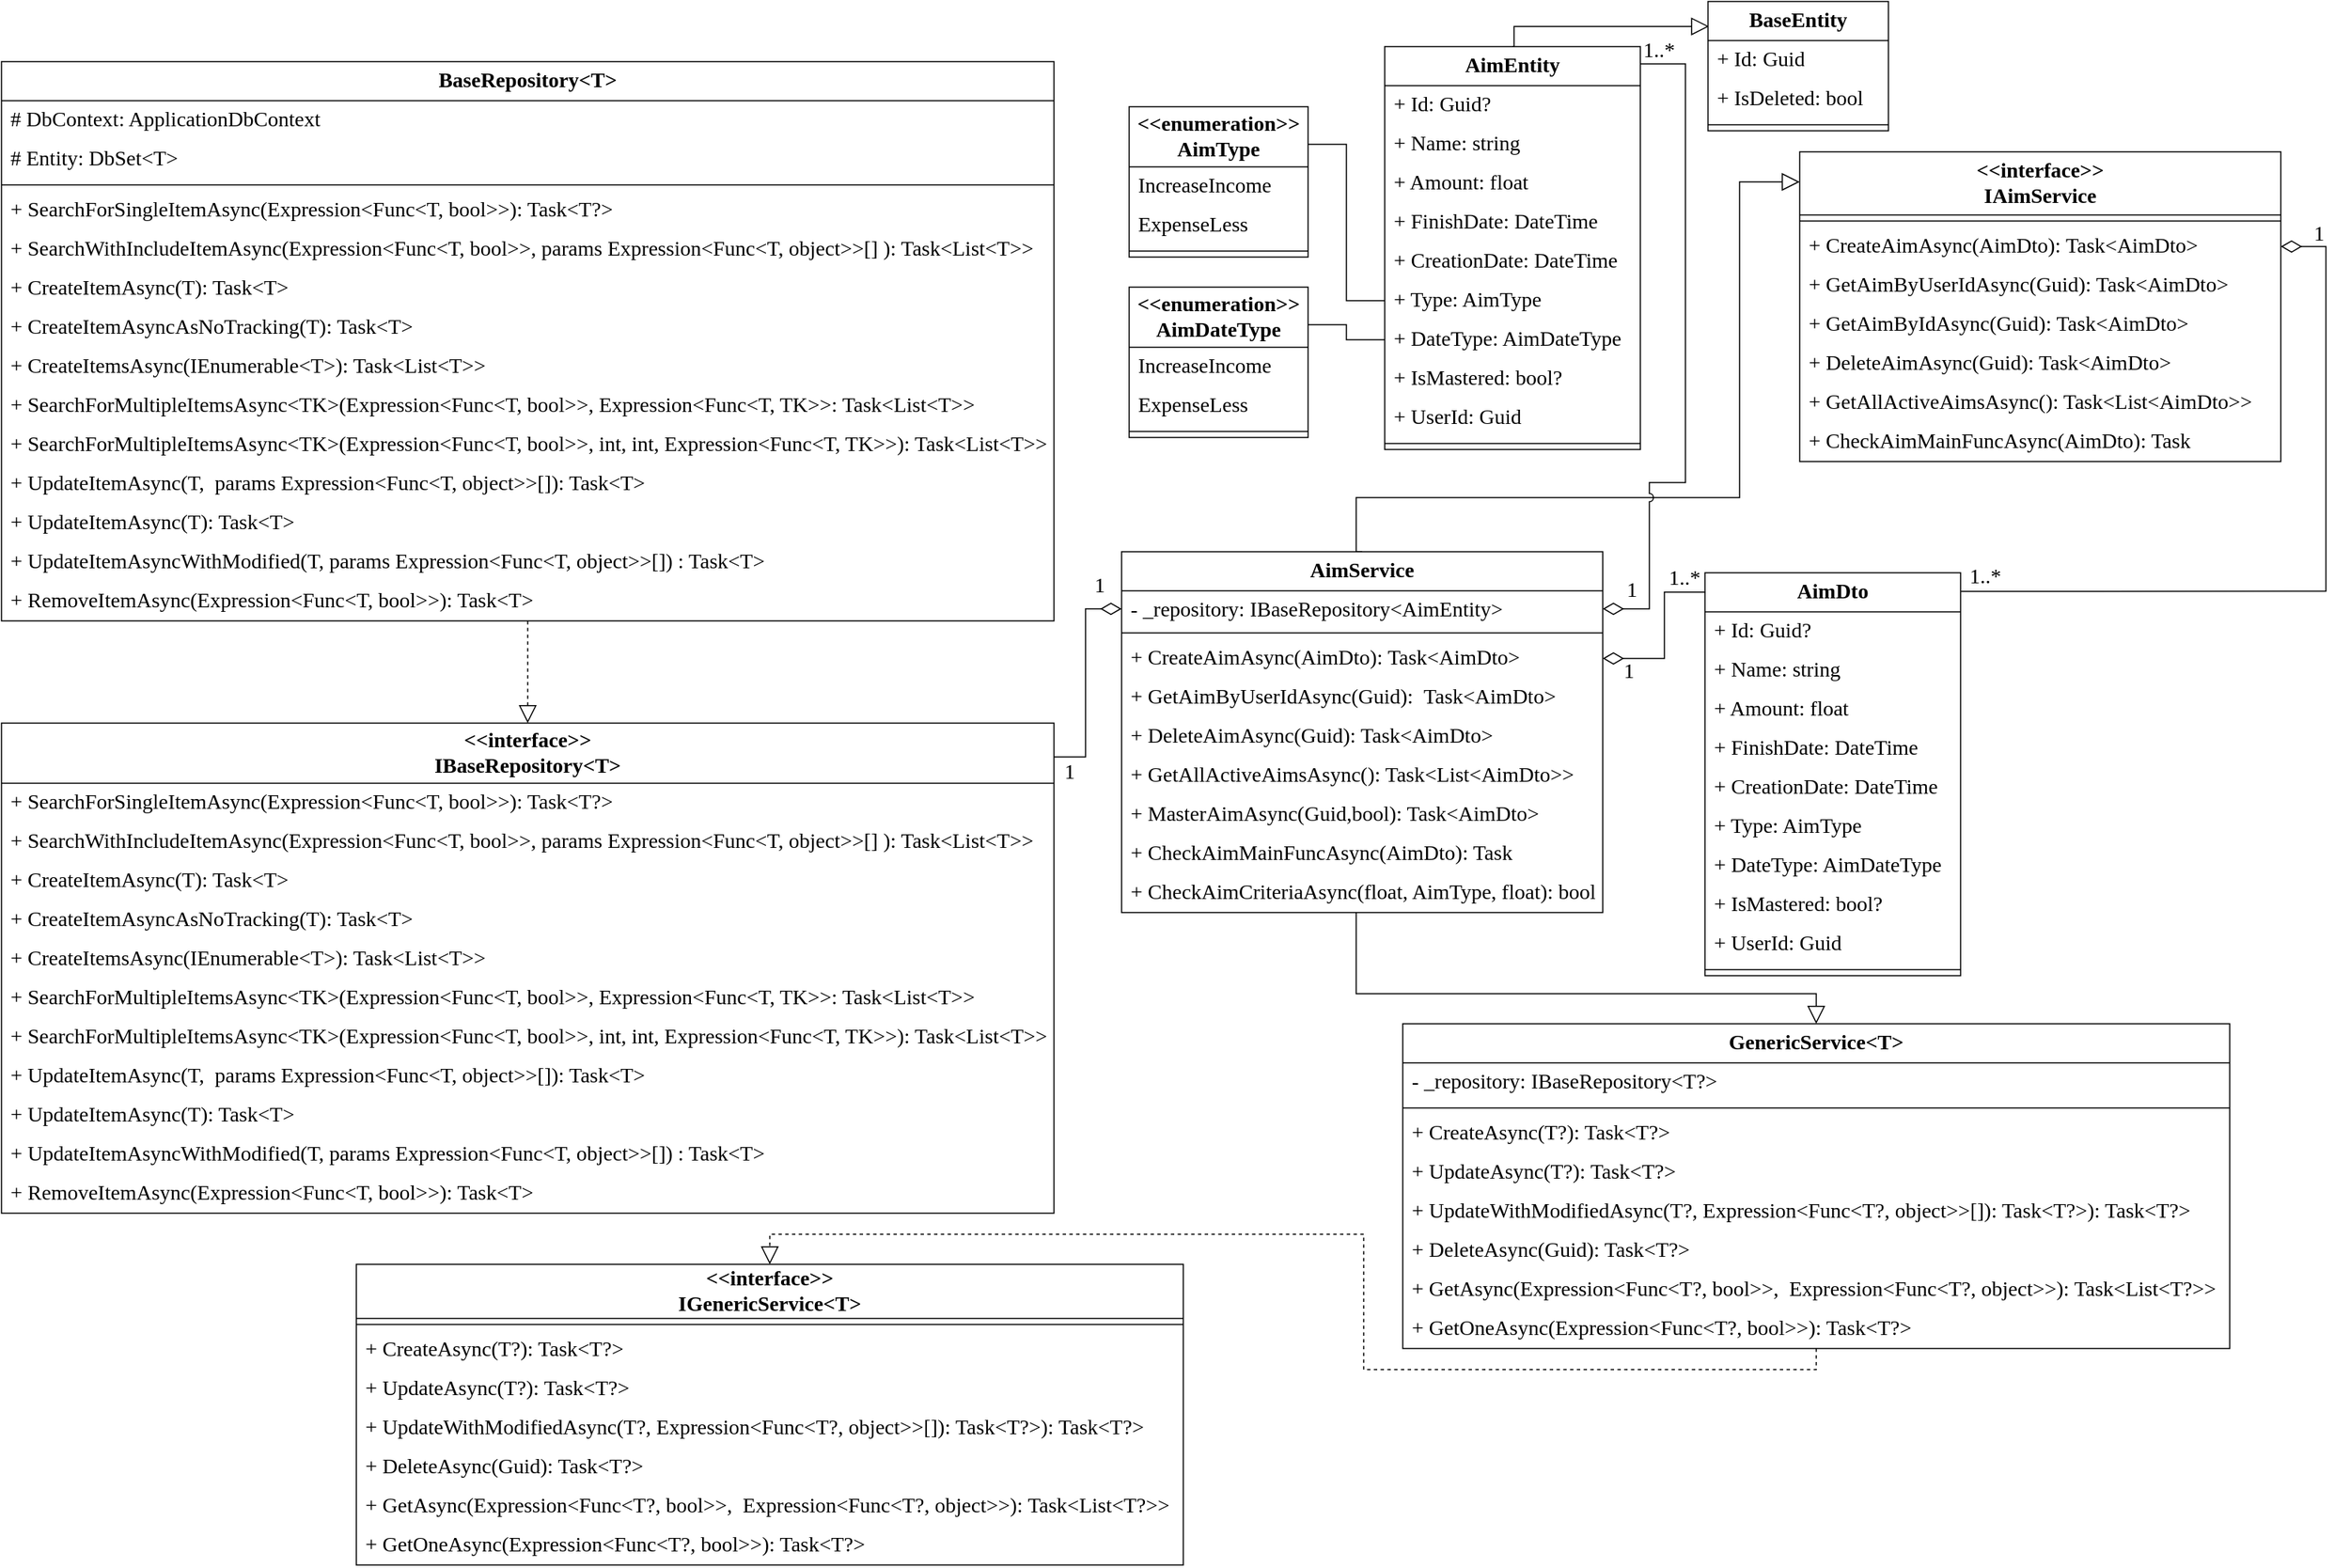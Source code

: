<mxfile version="21.3.2" type="device">
  <diagram id="C5RBs43oDa-KdzZeNtuy" name="Page-1">
    <mxGraphModel dx="736" dy="1165" grid="1" gridSize="10" guides="1" tooltips="1" connect="1" arrows="1" fold="1" page="1" pageScale="1" pageWidth="1654" pageHeight="1169" math="0" shadow="0">
      <root>
        <mxCell id="WIyWlLk6GJQsqaUBKTNV-0" />
        <mxCell id="WIyWlLk6GJQsqaUBKTNV-1" parent="WIyWlLk6GJQsqaUBKTNV-0" />
        <mxCell id="JBt7IMZOXp2KwXMMIeAa-319" style="edgeStyle=orthogonalEdgeStyle;rounded=0;orthogonalLoop=1;jettySize=auto;html=1;entryX=0.5;entryY=0;entryDx=0;entryDy=0;endArrow=block;endFill=0;fontFamily=Times New Roman;fontSize=14;verticalAlign=middle;strokeWidth=0.75;endSize=10;" edge="1" parent="WIyWlLk6GJQsqaUBKTNV-1" source="JBt7IMZOXp2KwXMMIeAa-24" target="JBt7IMZOXp2KwXMMIeAa-262">
          <mxGeometry relative="1" as="geometry">
            <Array as="points">
              <mxPoint x="2575" y="690" />
              <mxPoint x="2881" y="690" />
            </Array>
          </mxGeometry>
        </mxCell>
        <mxCell id="JBt7IMZOXp2KwXMMIeAa-379" style="edgeStyle=orthogonalEdgeStyle;shape=connector;rounded=0;orthogonalLoop=1;jettySize=auto;html=1;entryX=0;entryY=0.097;entryDx=0;entryDy=0;entryPerimeter=0;labelBackgroundColor=default;strokeColor=default;fontFamily=Times New Roman;fontSize=14;fontColor=default;endArrow=block;endFill=0;exitX=0.5;exitY=0;exitDx=0;exitDy=0;jumpStyle=arc;startSize=10;endSize=10;strokeWidth=0.75;" edge="1" parent="WIyWlLk6GJQsqaUBKTNV-1" source="JBt7IMZOXp2KwXMMIeAa-24" target="JBt7IMZOXp2KwXMMIeAa-28">
          <mxGeometry relative="1" as="geometry">
            <Array as="points">
              <mxPoint x="2575" y="360" />
              <mxPoint x="2830" y="360" />
              <mxPoint x="2830" y="150" />
            </Array>
          </mxGeometry>
        </mxCell>
        <mxCell id="JBt7IMZOXp2KwXMMIeAa-24" value="AimService" style="swimlane;fontStyle=1;align=center;verticalAlign=middle;childLayout=stackLayout;horizontal=1;startSize=26;horizontalStack=0;resizeParent=1;resizeParentMax=0;resizeLast=0;collapsible=1;marginBottom=0;whiteSpace=wrap;html=1;fontFamily=Times New Roman;fontSize=14;strokeWidth=0.75;" vertex="1" parent="WIyWlLk6GJQsqaUBKTNV-1">
          <mxGeometry x="2419" y="396" width="320" height="240" as="geometry" />
        </mxCell>
        <mxCell id="JBt7IMZOXp2KwXMMIeAa-25" value="- _repository: IBaseRepository&amp;lt;AimEntity&amp;gt;" style="text;strokeColor=none;fillColor=none;align=left;verticalAlign=bottom;spacingLeft=4;spacingRight=4;overflow=hidden;rotatable=0;points=[[0,0.5],[1,0.5]];portConstraint=eastwest;whiteSpace=wrap;html=1;fontFamily=Times New Roman;fontSize=14;strokeWidth=0.75;" vertex="1" parent="JBt7IMZOXp2KwXMMIeAa-24">
          <mxGeometry y="26" width="320" height="24" as="geometry" />
        </mxCell>
        <mxCell id="JBt7IMZOXp2KwXMMIeAa-26" value="" style="line;strokeWidth=0.75;fillColor=none;align=left;verticalAlign=middle;spacingTop=-1;spacingLeft=3;spacingRight=3;rotatable=0;labelPosition=right;points=[];portConstraint=eastwest;strokeColor=inherit;fontFamily=Times New Roman;fontSize=14;" vertex="1" parent="JBt7IMZOXp2KwXMMIeAa-24">
          <mxGeometry y="50" width="320" height="8" as="geometry" />
        </mxCell>
        <mxCell id="JBt7IMZOXp2KwXMMIeAa-84" value="+ CreateAimAsync(AimDto): Task&amp;lt;AimDto&amp;gt;" style="text;strokeColor=none;fillColor=none;align=left;verticalAlign=middle;spacingLeft=4;spacingRight=4;overflow=hidden;rotatable=0;points=[[0,0.5],[1,0.5]];portConstraint=eastwest;whiteSpace=wrap;html=1;fontFamily=Times New Roman;fontSize=14;strokeWidth=0.75;" vertex="1" parent="JBt7IMZOXp2KwXMMIeAa-24">
          <mxGeometry y="58" width="320" height="26" as="geometry" />
        </mxCell>
        <mxCell id="JBt7IMZOXp2KwXMMIeAa-85" value="+ GetAimByUserIdAsync(Guid): &amp;nbsp;Task&amp;lt;AimDto&amp;gt;" style="text;strokeColor=none;fillColor=none;align=left;verticalAlign=middle;spacingLeft=4;spacingRight=4;overflow=hidden;rotatable=0;points=[[0,0.5],[1,0.5]];portConstraint=eastwest;whiteSpace=wrap;html=1;fontFamily=Times New Roman;fontSize=14;strokeWidth=0.75;" vertex="1" parent="JBt7IMZOXp2KwXMMIeAa-24">
          <mxGeometry y="84" width="320" height="26" as="geometry" />
        </mxCell>
        <mxCell id="JBt7IMZOXp2KwXMMIeAa-86" value="+ DeleteAimAsync(Guid): Task&amp;lt;AimDto&amp;gt;" style="text;strokeColor=none;fillColor=none;align=left;verticalAlign=middle;spacingLeft=4;spacingRight=4;overflow=hidden;rotatable=0;points=[[0,0.5],[1,0.5]];portConstraint=eastwest;whiteSpace=wrap;html=1;fontFamily=Times New Roman;fontSize=14;strokeWidth=0.75;" vertex="1" parent="JBt7IMZOXp2KwXMMIeAa-24">
          <mxGeometry y="110" width="320" height="26" as="geometry" />
        </mxCell>
        <mxCell id="JBt7IMZOXp2KwXMMIeAa-88" value="+ GetAllActiveAimsAsync(): Task&amp;lt;List&amp;lt;AimDto&amp;gt;&amp;gt;" style="text;strokeColor=none;fillColor=none;align=left;verticalAlign=middle;spacingLeft=4;spacingRight=4;overflow=hidden;rotatable=0;points=[[0,0.5],[1,0.5]];portConstraint=eastwest;whiteSpace=wrap;html=1;fontFamily=Times New Roman;fontSize=14;strokeWidth=0.75;" vertex="1" parent="JBt7IMZOXp2KwXMMIeAa-24">
          <mxGeometry y="136" width="320" height="26" as="geometry" />
        </mxCell>
        <mxCell id="JBt7IMZOXp2KwXMMIeAa-89" value="+ MasterAimAsync(Guid,bool): Task&amp;lt;AimDto&amp;gt;" style="text;strokeColor=none;fillColor=none;align=left;verticalAlign=middle;spacingLeft=4;spacingRight=4;overflow=hidden;rotatable=0;points=[[0,0.5],[1,0.5]];portConstraint=eastwest;whiteSpace=wrap;html=1;fontFamily=Times New Roman;fontSize=14;strokeWidth=0.75;" vertex="1" parent="JBt7IMZOXp2KwXMMIeAa-24">
          <mxGeometry y="162" width="320" height="26" as="geometry" />
        </mxCell>
        <mxCell id="JBt7IMZOXp2KwXMMIeAa-90" value="+ CheckAimMainFuncAsync(AimDto): Task" style="text;strokeColor=none;fillColor=none;align=left;verticalAlign=middle;spacingLeft=4;spacingRight=4;overflow=hidden;rotatable=0;points=[[0,0.5],[1,0.5]];portConstraint=eastwest;whiteSpace=wrap;html=1;fontFamily=Times New Roman;fontSize=14;strokeWidth=0.75;" vertex="1" parent="JBt7IMZOXp2KwXMMIeAa-24">
          <mxGeometry y="188" width="320" height="26" as="geometry" />
        </mxCell>
        <mxCell id="JBt7IMZOXp2KwXMMIeAa-92" value="+ CheckAimCriteriaAsync(float, AimType, float): bool" style="text;strokeColor=none;fillColor=none;align=left;verticalAlign=middle;spacingLeft=4;spacingRight=4;overflow=hidden;rotatable=0;points=[[0,0.5],[1,0.5]];portConstraint=eastwest;whiteSpace=wrap;html=1;fontFamily=Times New Roman;fontSize=14;strokeWidth=0.75;" vertex="1" parent="JBt7IMZOXp2KwXMMIeAa-24">
          <mxGeometry y="214" width="320" height="26" as="geometry" />
        </mxCell>
        <mxCell id="JBt7IMZOXp2KwXMMIeAa-28" value="&amp;lt;&amp;lt;interface&amp;gt;&amp;gt;&lt;br style=&quot;font-size: 14px;&quot;&gt;IAimService" style="swimlane;fontStyle=1;align=center;verticalAlign=middle;childLayout=stackLayout;horizontal=1;startSize=42;horizontalStack=0;resizeParent=1;resizeParentMax=0;resizeLast=0;collapsible=1;marginBottom=0;whiteSpace=wrap;html=1;fontFamily=Times New Roman;fontSize=14;strokeWidth=0.75;" vertex="1" parent="WIyWlLk6GJQsqaUBKTNV-1">
          <mxGeometry x="2870" y="130" width="320" height="206" as="geometry" />
        </mxCell>
        <mxCell id="JBt7IMZOXp2KwXMMIeAa-30" value="" style="line;strokeWidth=0.75;fillColor=none;align=left;verticalAlign=middle;spacingTop=-1;spacingLeft=3;spacingRight=3;rotatable=0;labelPosition=right;points=[];portConstraint=eastwest;strokeColor=inherit;fontFamily=Times New Roman;fontSize=14;" vertex="1" parent="JBt7IMZOXp2KwXMMIeAa-28">
          <mxGeometry y="42" width="320" height="8" as="geometry" />
        </mxCell>
        <mxCell id="JBt7IMZOXp2KwXMMIeAa-152" value="+ CreateAimAsync(AimDto): Task&amp;lt;AimDto&amp;gt;" style="text;strokeColor=none;fillColor=none;align=left;verticalAlign=middle;spacingLeft=4;spacingRight=4;overflow=hidden;rotatable=0;points=[[0,0.5],[1,0.5]];portConstraint=eastwest;whiteSpace=wrap;html=1;fontFamily=Times New Roman;fontSize=14;strokeWidth=0.75;" vertex="1" parent="JBt7IMZOXp2KwXMMIeAa-28">
          <mxGeometry y="50" width="320" height="26" as="geometry" />
        </mxCell>
        <mxCell id="JBt7IMZOXp2KwXMMIeAa-153" value="+ GetAimByUserIdAsync(Guid): Task&amp;lt;AimDto&amp;gt;" style="text;strokeColor=none;fillColor=none;align=left;verticalAlign=middle;spacingLeft=4;spacingRight=4;overflow=hidden;rotatable=0;points=[[0,0.5],[1,0.5]];portConstraint=eastwest;whiteSpace=wrap;html=1;fontFamily=Times New Roman;fontSize=14;strokeWidth=0.75;" vertex="1" parent="JBt7IMZOXp2KwXMMIeAa-28">
          <mxGeometry y="76" width="320" height="26" as="geometry" />
        </mxCell>
        <mxCell id="JBt7IMZOXp2KwXMMIeAa-154" value="+ GetAimByIdAsync(Guid): Task&amp;lt;AimDto&amp;gt;" style="text;strokeColor=none;fillColor=none;align=left;verticalAlign=middle;spacingLeft=4;spacingRight=4;overflow=hidden;rotatable=0;points=[[0,0.5],[1,0.5]];portConstraint=eastwest;whiteSpace=wrap;html=1;fontFamily=Times New Roman;fontSize=14;strokeWidth=0.75;" vertex="1" parent="JBt7IMZOXp2KwXMMIeAa-28">
          <mxGeometry y="102" width="320" height="26" as="geometry" />
        </mxCell>
        <mxCell id="JBt7IMZOXp2KwXMMIeAa-155" value="+ DeleteAimAsync(Guid): Task&amp;lt;AimDto&amp;gt;" style="text;strokeColor=none;fillColor=none;align=left;verticalAlign=middle;spacingLeft=4;spacingRight=4;overflow=hidden;rotatable=0;points=[[0,0.5],[1,0.5]];portConstraint=eastwest;whiteSpace=wrap;html=1;fontFamily=Times New Roman;fontSize=14;strokeWidth=0.75;" vertex="1" parent="JBt7IMZOXp2KwXMMIeAa-28">
          <mxGeometry y="128" width="320" height="26" as="geometry" />
        </mxCell>
        <mxCell id="JBt7IMZOXp2KwXMMIeAa-157" value="+ GetAllActiveAimsAsync(): Task&amp;lt;List&amp;lt;AimDto&amp;gt;&amp;gt;" style="text;strokeColor=none;fillColor=none;align=left;verticalAlign=middle;spacingLeft=4;spacingRight=4;overflow=hidden;rotatable=0;points=[[0,0.5],[1,0.5]];portConstraint=eastwest;whiteSpace=wrap;html=1;fontFamily=Times New Roman;fontSize=14;strokeWidth=0.75;" vertex="1" parent="JBt7IMZOXp2KwXMMIeAa-28">
          <mxGeometry y="154" width="320" height="26" as="geometry" />
        </mxCell>
        <mxCell id="JBt7IMZOXp2KwXMMIeAa-158" value="+ CheckAimMainFuncAsync(AimDto): Task" style="text;strokeColor=none;fillColor=none;align=left;verticalAlign=middle;spacingLeft=4;spacingRight=4;overflow=hidden;rotatable=0;points=[[0,0.5],[1,0.5]];portConstraint=eastwest;whiteSpace=wrap;html=1;fontFamily=Times New Roman;fontSize=14;strokeWidth=0.75;" vertex="1" parent="JBt7IMZOXp2KwXMMIeAa-28">
          <mxGeometry y="180" width="320" height="26" as="geometry" />
        </mxCell>
        <mxCell id="JBt7IMZOXp2KwXMMIeAa-109" value="&amp;lt;&amp;lt;interface&amp;gt;&amp;gt;&lt;br style=&quot;font-size: 14px;&quot;&gt;IGenericService&amp;lt;T&amp;gt;" style="swimlane;fontStyle=1;align=center;verticalAlign=middle;childLayout=stackLayout;horizontal=1;startSize=36;horizontalStack=0;resizeParent=1;resizeParentMax=0;resizeLast=0;collapsible=1;marginBottom=0;whiteSpace=wrap;html=1;fontFamily=Times New Roman;fontSize=14;strokeWidth=0.75;" vertex="1" parent="WIyWlLk6GJQsqaUBKTNV-1">
          <mxGeometry x="1910" y="870" width="550" height="200" as="geometry" />
        </mxCell>
        <mxCell id="JBt7IMZOXp2KwXMMIeAa-111" value="" style="line;strokeWidth=0.75;fillColor=none;align=left;verticalAlign=middle;spacingTop=-1;spacingLeft=3;spacingRight=3;rotatable=0;labelPosition=right;points=[];portConstraint=eastwest;strokeColor=inherit;fontFamily=Times New Roman;fontSize=14;" vertex="1" parent="JBt7IMZOXp2KwXMMIeAa-109">
          <mxGeometry y="36" width="550" height="8" as="geometry" />
        </mxCell>
        <mxCell id="JBt7IMZOXp2KwXMMIeAa-112" value="+ CreateAsync(T?): Task&amp;lt;T?&amp;gt;" style="text;strokeColor=none;fillColor=none;align=left;verticalAlign=middle;spacingLeft=4;spacingRight=4;overflow=hidden;rotatable=0;points=[[0,0.5],[1,0.5]];portConstraint=eastwest;whiteSpace=wrap;html=1;fontFamily=Times New Roman;fontSize=14;strokeWidth=0.75;" vertex="1" parent="JBt7IMZOXp2KwXMMIeAa-109">
          <mxGeometry y="44" width="550" height="26" as="geometry" />
        </mxCell>
        <mxCell id="JBt7IMZOXp2KwXMMIeAa-113" value="+ UpdateAsync(T?): Task&amp;lt;T?&amp;gt;" style="text;strokeColor=none;fillColor=none;align=left;verticalAlign=middle;spacingLeft=4;spacingRight=4;overflow=hidden;rotatable=0;points=[[0,0.5],[1,0.5]];portConstraint=eastwest;whiteSpace=wrap;html=1;fontFamily=Times New Roman;fontSize=14;strokeWidth=0.75;" vertex="1" parent="JBt7IMZOXp2KwXMMIeAa-109">
          <mxGeometry y="70" width="550" height="26" as="geometry" />
        </mxCell>
        <mxCell id="JBt7IMZOXp2KwXMMIeAa-114" value="+ UpdateWithModifiedAsync(T?, Expression&amp;lt;Func&amp;lt;T?, object&amp;gt;&amp;gt;[]): Task&amp;lt;T?&amp;gt;): Task&amp;lt;T?&amp;gt;" style="text;strokeColor=none;fillColor=none;align=left;verticalAlign=middle;spacingLeft=4;spacingRight=4;overflow=hidden;rotatable=0;points=[[0,0.5],[1,0.5]];portConstraint=eastwest;whiteSpace=wrap;html=1;fontFamily=Times New Roman;fontSize=14;strokeWidth=0.75;" vertex="1" parent="JBt7IMZOXp2KwXMMIeAa-109">
          <mxGeometry y="96" width="550" height="26" as="geometry" />
        </mxCell>
        <mxCell id="JBt7IMZOXp2KwXMMIeAa-115" value="+ DeleteAsync(Guid): Task&amp;lt;T?&amp;gt;" style="text;strokeColor=none;fillColor=none;align=left;verticalAlign=middle;spacingLeft=4;spacingRight=4;overflow=hidden;rotatable=0;points=[[0,0.5],[1,0.5]];portConstraint=eastwest;whiteSpace=wrap;html=1;fontFamily=Times New Roman;fontSize=14;strokeWidth=0.75;" vertex="1" parent="JBt7IMZOXp2KwXMMIeAa-109">
          <mxGeometry y="122" width="550" height="26" as="geometry" />
        </mxCell>
        <mxCell id="JBt7IMZOXp2KwXMMIeAa-116" value="+ GetAsync(Expression&amp;lt;Func&amp;lt;T?, bool&amp;gt;&amp;gt;, &amp;nbsp;Expression&amp;lt;Func&amp;lt;T?, object&amp;gt;&amp;gt;): Task&amp;lt;List&amp;lt;T?&amp;gt;&amp;gt;" style="text;strokeColor=none;fillColor=none;align=left;verticalAlign=middle;spacingLeft=4;spacingRight=4;overflow=hidden;rotatable=0;points=[[0,0.5],[1,0.5]];portConstraint=eastwest;whiteSpace=wrap;html=1;fontFamily=Times New Roman;fontSize=14;strokeWidth=0.75;" vertex="1" parent="JBt7IMZOXp2KwXMMIeAa-109">
          <mxGeometry y="148" width="550" height="26" as="geometry" />
        </mxCell>
        <mxCell id="JBt7IMZOXp2KwXMMIeAa-117" value="+ GetOneAsync(Expression&amp;lt;Func&amp;lt;T?, bool&amp;gt;&amp;gt;): Task&amp;lt;T?&amp;gt;" style="text;strokeColor=none;fillColor=none;align=left;verticalAlign=middle;spacingLeft=4;spacingRight=4;overflow=hidden;rotatable=0;points=[[0,0.5],[1,0.5]];portConstraint=eastwest;whiteSpace=wrap;html=1;fontFamily=Times New Roman;fontSize=14;strokeWidth=0.75;" vertex="1" parent="JBt7IMZOXp2KwXMMIeAa-109">
          <mxGeometry y="174" width="550" height="26" as="geometry" />
        </mxCell>
        <mxCell id="JBt7IMZOXp2KwXMMIeAa-348" style="edgeStyle=orthogonalEdgeStyle;shape=connector;rounded=0;orthogonalLoop=1;jettySize=auto;html=1;entryX=0.006;entryY=0.193;entryDx=0;entryDy=0;entryPerimeter=0;labelBackgroundColor=default;strokeColor=default;fontFamily=Times New Roman;fontSize=14;fontColor=default;endArrow=block;endFill=0;exitX=0.5;exitY=0;exitDx=0;exitDy=0;strokeWidth=0.75;startSize=10;endSize=10;" edge="1" parent="WIyWlLk6GJQsqaUBKTNV-1" source="JBt7IMZOXp2KwXMMIeAa-130" target="JBt7IMZOXp2KwXMMIeAa-216">
          <mxGeometry relative="1" as="geometry">
            <Array as="points">
              <mxPoint x="2680" y="60" />
              <mxPoint x="2680" y="47" />
            </Array>
          </mxGeometry>
        </mxCell>
        <mxCell id="JBt7IMZOXp2KwXMMIeAa-130" value="AimEntity" style="swimlane;fontStyle=1;align=center;verticalAlign=middle;childLayout=stackLayout;horizontal=1;startSize=26;horizontalStack=0;resizeParent=1;resizeParentMax=0;resizeLast=0;collapsible=1;marginBottom=0;whiteSpace=wrap;html=1;fontFamily=Times New Roman;fontSize=14;strokeWidth=0.75;" vertex="1" parent="WIyWlLk6GJQsqaUBKTNV-1">
          <mxGeometry x="2594" y="60" width="170" height="268" as="geometry" />
        </mxCell>
        <mxCell id="JBt7IMZOXp2KwXMMIeAa-131" value="+ Id: Guid?" style="text;strokeColor=none;fillColor=none;align=left;verticalAlign=middle;spacingLeft=4;spacingRight=4;overflow=hidden;rotatable=0;points=[[0,0.5],[1,0.5]];portConstraint=eastwest;whiteSpace=wrap;html=1;fontFamily=Times New Roman;fontSize=14;strokeWidth=0.75;" vertex="1" parent="JBt7IMZOXp2KwXMMIeAa-130">
          <mxGeometry y="26" width="170" height="26" as="geometry" />
        </mxCell>
        <mxCell id="JBt7IMZOXp2KwXMMIeAa-138" value="+ Name: string" style="text;strokeColor=none;fillColor=none;align=left;verticalAlign=middle;spacingLeft=4;spacingRight=4;overflow=hidden;rotatable=0;points=[[0,0.5],[1,0.5]];portConstraint=eastwest;whiteSpace=wrap;html=1;fontFamily=Times New Roman;fontSize=14;strokeWidth=0.75;" vertex="1" parent="JBt7IMZOXp2KwXMMIeAa-130">
          <mxGeometry y="52" width="170" height="26" as="geometry" />
        </mxCell>
        <mxCell id="JBt7IMZOXp2KwXMMIeAa-139" value="+ Amount: float" style="text;strokeColor=none;fillColor=none;align=left;verticalAlign=middle;spacingLeft=4;spacingRight=4;overflow=hidden;rotatable=0;points=[[0,0.5],[1,0.5]];portConstraint=eastwest;whiteSpace=wrap;html=1;fontFamily=Times New Roman;fontSize=14;strokeWidth=0.75;" vertex="1" parent="JBt7IMZOXp2KwXMMIeAa-130">
          <mxGeometry y="78" width="170" height="26" as="geometry" />
        </mxCell>
        <mxCell id="JBt7IMZOXp2KwXMMIeAa-140" value="+ FinishDate: DateTime" style="text;strokeColor=none;fillColor=none;align=left;verticalAlign=middle;spacingLeft=4;spacingRight=4;overflow=hidden;rotatable=0;points=[[0,0.5],[1,0.5]];portConstraint=eastwest;whiteSpace=wrap;html=1;fontFamily=Times New Roman;fontSize=14;strokeWidth=0.75;" vertex="1" parent="JBt7IMZOXp2KwXMMIeAa-130">
          <mxGeometry y="104" width="170" height="26" as="geometry" />
        </mxCell>
        <mxCell id="JBt7IMZOXp2KwXMMIeAa-141" value="+ CreationDate: DateTime" style="text;strokeColor=none;fillColor=none;align=left;verticalAlign=middle;spacingLeft=4;spacingRight=4;overflow=hidden;rotatable=0;points=[[0,0.5],[1,0.5]];portConstraint=eastwest;whiteSpace=wrap;html=1;fontFamily=Times New Roman;fontSize=14;strokeWidth=0.75;" vertex="1" parent="JBt7IMZOXp2KwXMMIeAa-130">
          <mxGeometry y="130" width="170" height="26" as="geometry" />
        </mxCell>
        <mxCell id="JBt7IMZOXp2KwXMMIeAa-142" value="+ Type: AimType" style="text;strokeColor=none;fillColor=none;align=left;verticalAlign=middle;spacingLeft=4;spacingRight=4;overflow=hidden;rotatable=0;points=[[0,0.5],[1,0.5]];portConstraint=eastwest;whiteSpace=wrap;html=1;fontFamily=Times New Roman;fontSize=14;strokeWidth=0.75;" vertex="1" parent="JBt7IMZOXp2KwXMMIeAa-130">
          <mxGeometry y="156" width="170" height="26" as="geometry" />
        </mxCell>
        <mxCell id="JBt7IMZOXp2KwXMMIeAa-143" value="+ DateType: AimDateType" style="text;strokeColor=none;fillColor=none;align=left;verticalAlign=middle;spacingLeft=4;spacingRight=4;overflow=hidden;rotatable=0;points=[[0,0.5],[1,0.5]];portConstraint=eastwest;whiteSpace=wrap;html=1;fontFamily=Times New Roman;fontSize=14;strokeWidth=0.75;" vertex="1" parent="JBt7IMZOXp2KwXMMIeAa-130">
          <mxGeometry y="182" width="170" height="26" as="geometry" />
        </mxCell>
        <mxCell id="JBt7IMZOXp2KwXMMIeAa-144" value="+ IsMastered: bool?" style="text;strokeColor=none;fillColor=none;align=left;verticalAlign=middle;spacingLeft=4;spacingRight=4;overflow=hidden;rotatable=0;points=[[0,0.5],[1,0.5]];portConstraint=eastwest;whiteSpace=wrap;html=1;fontFamily=Times New Roman;fontSize=14;strokeWidth=0.75;" vertex="1" parent="JBt7IMZOXp2KwXMMIeAa-130">
          <mxGeometry y="208" width="170" height="26" as="geometry" />
        </mxCell>
        <mxCell id="JBt7IMZOXp2KwXMMIeAa-145" value="+ UserId: Guid" style="text;strokeColor=none;fillColor=none;align=left;verticalAlign=middle;spacingLeft=4;spacingRight=4;overflow=hidden;rotatable=0;points=[[0,0.5],[1,0.5]];portConstraint=eastwest;whiteSpace=wrap;html=1;fontFamily=Times New Roman;fontSize=14;strokeWidth=0.75;" vertex="1" parent="JBt7IMZOXp2KwXMMIeAa-130">
          <mxGeometry y="234" width="170" height="26" as="geometry" />
        </mxCell>
        <mxCell id="JBt7IMZOXp2KwXMMIeAa-132" value="" style="line;strokeWidth=0.75;fillColor=none;align=left;verticalAlign=middle;spacingTop=-1;spacingLeft=3;spacingRight=3;rotatable=0;labelPosition=right;points=[];portConstraint=eastwest;strokeColor=inherit;fontFamily=Times New Roman;fontSize=14;" vertex="1" parent="JBt7IMZOXp2KwXMMIeAa-130">
          <mxGeometry y="260" width="170" height="8" as="geometry" />
        </mxCell>
        <mxCell id="JBt7IMZOXp2KwXMMIeAa-321" style="edgeStyle=orthogonalEdgeStyle;rounded=0;orthogonalLoop=1;jettySize=auto;html=1;entryX=0.5;entryY=1.001;entryDx=0;entryDy=0;entryPerimeter=0;endArrow=none;endFill=0;startArrow=block;startFill=0;dashed=1;fontFamily=Times New Roman;fontSize=14;verticalAlign=middle;strokeWidth=0.75;startSize=10;" edge="1" parent="WIyWlLk6GJQsqaUBKTNV-1" source="JBt7IMZOXp2KwXMMIeAa-171" target="JBt7IMZOXp2KwXMMIeAa-261">
          <mxGeometry relative="1" as="geometry" />
        </mxCell>
        <mxCell id="JBt7IMZOXp2KwXMMIeAa-171" value="&lt;b style=&quot;font-size: 14px;&quot;&gt;&lt;span style=&quot;font-size: 14px;&quot;&gt;&amp;lt;&amp;lt;&lt;/span&gt;interface&lt;/b&gt;&lt;b style=&quot;font-size: 14px;&quot;&gt;&amp;gt;&amp;gt;&lt;br style=&quot;font-size: 14px;&quot;&gt;&lt;/b&gt;&lt;b style=&quot;border-color: var(--border-color); font-size: 14px;&quot;&gt;IBaseRepository&amp;lt;T&amp;gt;&lt;/b&gt;&lt;b style=&quot;font-size: 14px;&quot;&gt;&lt;br style=&quot;font-size: 14px;&quot;&gt;&lt;/b&gt;" style="swimlane;fontStyle=0;childLayout=stackLayout;horizontal=1;startSize=40;fillColor=none;horizontalStack=0;resizeParent=1;resizeParentMax=0;resizeLast=0;collapsible=1;marginBottom=0;whiteSpace=wrap;html=1;fontFamily=Times New Roman;fontSize=14;strokeWidth=0.75;verticalAlign=middle;" vertex="1" parent="WIyWlLk6GJQsqaUBKTNV-1">
          <mxGeometry x="1674" y="510" width="700" height="326" as="geometry" />
        </mxCell>
        <mxCell id="JBt7IMZOXp2KwXMMIeAa-172" value="+ SearchForSingleItemAsync(Expression&amp;lt;Func&amp;lt;T, bool&amp;gt;&amp;gt;): Task&amp;lt;T?&amp;gt;" style="text;strokeColor=none;fillColor=none;align=left;verticalAlign=middle;spacingLeft=4;spacingRight=4;overflow=hidden;rotatable=0;points=[[0,0.5],[1,0.5]];portConstraint=eastwest;whiteSpace=wrap;html=1;fontFamily=Times New Roman;fontSize=14;strokeWidth=0.75;" vertex="1" parent="JBt7IMZOXp2KwXMMIeAa-171">
          <mxGeometry y="40" width="700" height="26" as="geometry" />
        </mxCell>
        <mxCell id="JBt7IMZOXp2KwXMMIeAa-173" value="+ SearchWithIncludeItemAsync(Expression&amp;lt;Func&amp;lt;T, bool&amp;gt;&amp;gt;, params Expression&amp;lt;Func&amp;lt;T, object&amp;gt;&amp;gt;[] ): Task&amp;lt;List&amp;lt;T&amp;gt;&amp;gt;" style="text;strokeColor=none;fillColor=none;align=left;verticalAlign=middle;spacingLeft=4;spacingRight=4;overflow=hidden;rotatable=0;points=[[0,0.5],[1,0.5]];portConstraint=eastwest;whiteSpace=wrap;html=1;fontFamily=Times New Roman;fontSize=14;strokeWidth=0.75;" vertex="1" parent="JBt7IMZOXp2KwXMMIeAa-171">
          <mxGeometry y="66" width="700" height="26" as="geometry" />
        </mxCell>
        <mxCell id="JBt7IMZOXp2KwXMMIeAa-174" value="+ CreateItemAsync(T): Task&amp;lt;T&amp;gt;" style="text;strokeColor=none;fillColor=none;align=left;verticalAlign=middle;spacingLeft=4;spacingRight=4;overflow=hidden;rotatable=0;points=[[0,0.5],[1,0.5]];portConstraint=eastwest;whiteSpace=wrap;html=1;fontFamily=Times New Roman;fontSize=14;strokeWidth=0.75;" vertex="1" parent="JBt7IMZOXp2KwXMMIeAa-171">
          <mxGeometry y="92" width="700" height="26" as="geometry" />
        </mxCell>
        <mxCell id="JBt7IMZOXp2KwXMMIeAa-175" value="+ CreateItemAsyncAsNoTracking(T): Task&amp;lt;T&amp;gt;" style="text;strokeColor=none;fillColor=none;align=left;verticalAlign=middle;spacingLeft=4;spacingRight=4;overflow=hidden;rotatable=0;points=[[0,0.5],[1,0.5]];portConstraint=eastwest;whiteSpace=wrap;html=1;fontFamily=Times New Roman;fontSize=14;strokeWidth=0.75;" vertex="1" parent="JBt7IMZOXp2KwXMMIeAa-171">
          <mxGeometry y="118" width="700" height="26" as="geometry" />
        </mxCell>
        <mxCell id="JBt7IMZOXp2KwXMMIeAa-176" value="+ CreateItemsAsync(IEnumerable&amp;lt;T&amp;gt;): Task&amp;lt;List&amp;lt;T&amp;gt;&amp;gt;" style="text;strokeColor=none;fillColor=none;align=left;verticalAlign=middle;spacingLeft=4;spacingRight=4;overflow=hidden;rotatable=0;points=[[0,0.5],[1,0.5]];portConstraint=eastwest;whiteSpace=wrap;html=1;fontFamily=Times New Roman;fontSize=14;strokeWidth=0.75;" vertex="1" parent="JBt7IMZOXp2KwXMMIeAa-171">
          <mxGeometry y="144" width="700" height="26" as="geometry" />
        </mxCell>
        <mxCell id="JBt7IMZOXp2KwXMMIeAa-177" value="+ SearchForMultipleItemsAsync&amp;lt;TK&amp;gt;(Expression&amp;lt;Func&amp;lt;T, bool&amp;gt;&amp;gt;, Expression&amp;lt;Func&amp;lt;T, TK&amp;gt;&amp;gt;: Task&amp;lt;List&amp;lt;T&amp;gt;&amp;gt;" style="text;strokeColor=none;fillColor=none;align=left;verticalAlign=middle;spacingLeft=4;spacingRight=4;overflow=hidden;rotatable=0;points=[[0,0.5],[1,0.5]];portConstraint=eastwest;whiteSpace=wrap;html=1;fontFamily=Times New Roman;fontSize=14;strokeWidth=0.75;" vertex="1" parent="JBt7IMZOXp2KwXMMIeAa-171">
          <mxGeometry y="170" width="700" height="26" as="geometry" />
        </mxCell>
        <mxCell id="JBt7IMZOXp2KwXMMIeAa-178" value="+ SearchForMultipleItemsAsync&amp;lt;TK&amp;gt;(Expression&amp;lt;Func&amp;lt;T, bool&amp;gt;&amp;gt;, int, int, Expression&amp;lt;Func&amp;lt;T, TK&amp;gt;&amp;gt;): Task&amp;lt;List&amp;lt;T&amp;gt;&amp;gt;" style="text;strokeColor=none;fillColor=none;align=left;verticalAlign=middle;spacingLeft=4;spacingRight=4;overflow=hidden;rotatable=0;points=[[0,0.5],[1,0.5]];portConstraint=eastwest;whiteSpace=wrap;html=1;fontFamily=Times New Roman;fontSize=14;strokeWidth=0.75;" vertex="1" parent="JBt7IMZOXp2KwXMMIeAa-171">
          <mxGeometry y="196" width="700" height="26" as="geometry" />
        </mxCell>
        <mxCell id="JBt7IMZOXp2KwXMMIeAa-179" value="+ UpdateItemAsync(T, &amp;nbsp;params Expression&amp;lt;Func&amp;lt;T, object&amp;gt;&amp;gt;[]): Task&amp;lt;T&amp;gt;" style="text;strokeColor=none;fillColor=none;align=left;verticalAlign=middle;spacingLeft=4;spacingRight=4;overflow=hidden;rotatable=0;points=[[0,0.5],[1,0.5]];portConstraint=eastwest;whiteSpace=wrap;html=1;fontFamily=Times New Roman;fontSize=14;strokeWidth=0.75;" vertex="1" parent="JBt7IMZOXp2KwXMMIeAa-171">
          <mxGeometry y="222" width="700" height="26" as="geometry" />
        </mxCell>
        <mxCell id="JBt7IMZOXp2KwXMMIeAa-180" value="+ UpdateItemAsync(T): Task&amp;lt;T&amp;gt;" style="text;strokeColor=none;fillColor=none;align=left;verticalAlign=middle;spacingLeft=4;spacingRight=4;overflow=hidden;rotatable=0;points=[[0,0.5],[1,0.5]];portConstraint=eastwest;whiteSpace=wrap;html=1;fontFamily=Times New Roman;fontSize=14;strokeWidth=0.75;" vertex="1" parent="JBt7IMZOXp2KwXMMIeAa-171">
          <mxGeometry y="248" width="700" height="26" as="geometry" />
        </mxCell>
        <mxCell id="JBt7IMZOXp2KwXMMIeAa-181" value="+ UpdateItemAsyncWithModified(T,&amp;nbsp;params Expression&amp;lt;Func&amp;lt;T, object&amp;gt;&amp;gt;[]) : Task&amp;lt;T&amp;gt;" style="text;strokeColor=none;fillColor=none;align=left;verticalAlign=middle;spacingLeft=4;spacingRight=4;overflow=hidden;rotatable=0;points=[[0,0.5],[1,0.5]];portConstraint=eastwest;whiteSpace=wrap;html=1;fontFamily=Times New Roman;fontSize=14;strokeWidth=0.75;" vertex="1" parent="JBt7IMZOXp2KwXMMIeAa-171">
          <mxGeometry y="274" width="700" height="26" as="geometry" />
        </mxCell>
        <mxCell id="JBt7IMZOXp2KwXMMIeAa-182" value="+ RemoveItemAsync(Expression&amp;lt;Func&amp;lt;T, bool&amp;gt;&amp;gt;): Task&amp;lt;T&amp;gt;" style="text;strokeColor=none;fillColor=none;align=left;verticalAlign=middle;spacingLeft=4;spacingRight=4;overflow=hidden;rotatable=0;points=[[0,0.5],[1,0.5]];portConstraint=eastwest;whiteSpace=wrap;html=1;fontFamily=Times New Roman;fontSize=14;strokeWidth=0.75;" vertex="1" parent="JBt7IMZOXp2KwXMMIeAa-171">
          <mxGeometry y="300" width="700" height="26" as="geometry" />
        </mxCell>
        <mxCell id="JBt7IMZOXp2KwXMMIeAa-205" value="AimDto" style="swimlane;fontStyle=1;align=center;verticalAlign=middle;childLayout=stackLayout;horizontal=1;startSize=26;horizontalStack=0;resizeParent=1;resizeParentMax=0;resizeLast=0;collapsible=1;marginBottom=0;whiteSpace=wrap;html=1;fontFamily=Times New Roman;fontSize=14;strokeWidth=0.75;" vertex="1" parent="WIyWlLk6GJQsqaUBKTNV-1">
          <mxGeometry x="2807" y="410" width="170" height="268" as="geometry" />
        </mxCell>
        <mxCell id="JBt7IMZOXp2KwXMMIeAa-206" value="+ Id: Guid?" style="text;strokeColor=none;fillColor=none;align=left;verticalAlign=middle;spacingLeft=4;spacingRight=4;overflow=hidden;rotatable=0;points=[[0,0.5],[1,0.5]];portConstraint=eastwest;whiteSpace=wrap;html=1;fontFamily=Times New Roman;fontSize=14;strokeWidth=0.75;" vertex="1" parent="JBt7IMZOXp2KwXMMIeAa-205">
          <mxGeometry y="26" width="170" height="26" as="geometry" />
        </mxCell>
        <mxCell id="JBt7IMZOXp2KwXMMIeAa-207" value="+ Name: string" style="text;strokeColor=none;fillColor=none;align=left;verticalAlign=middle;spacingLeft=4;spacingRight=4;overflow=hidden;rotatable=0;points=[[0,0.5],[1,0.5]];portConstraint=eastwest;whiteSpace=wrap;html=1;fontFamily=Times New Roman;fontSize=14;strokeWidth=0.75;" vertex="1" parent="JBt7IMZOXp2KwXMMIeAa-205">
          <mxGeometry y="52" width="170" height="26" as="geometry" />
        </mxCell>
        <mxCell id="JBt7IMZOXp2KwXMMIeAa-208" value="+ Amount: float" style="text;strokeColor=none;fillColor=none;align=left;verticalAlign=middle;spacingLeft=4;spacingRight=4;overflow=hidden;rotatable=0;points=[[0,0.5],[1,0.5]];portConstraint=eastwest;whiteSpace=wrap;html=1;fontFamily=Times New Roman;fontSize=14;strokeWidth=0.75;" vertex="1" parent="JBt7IMZOXp2KwXMMIeAa-205">
          <mxGeometry y="78" width="170" height="26" as="geometry" />
        </mxCell>
        <mxCell id="JBt7IMZOXp2KwXMMIeAa-209" value="+ FinishDate: DateTime" style="text;strokeColor=none;fillColor=none;align=left;verticalAlign=middle;spacingLeft=4;spacingRight=4;overflow=hidden;rotatable=0;points=[[0,0.5],[1,0.5]];portConstraint=eastwest;whiteSpace=wrap;html=1;fontFamily=Times New Roman;fontSize=14;strokeWidth=0.75;" vertex="1" parent="JBt7IMZOXp2KwXMMIeAa-205">
          <mxGeometry y="104" width="170" height="26" as="geometry" />
        </mxCell>
        <mxCell id="JBt7IMZOXp2KwXMMIeAa-210" value="+ CreationDate: DateTime" style="text;strokeColor=none;fillColor=none;align=left;verticalAlign=middle;spacingLeft=4;spacingRight=4;overflow=hidden;rotatable=0;points=[[0,0.5],[1,0.5]];portConstraint=eastwest;whiteSpace=wrap;html=1;fontFamily=Times New Roman;fontSize=14;strokeWidth=0.75;" vertex="1" parent="JBt7IMZOXp2KwXMMIeAa-205">
          <mxGeometry y="130" width="170" height="26" as="geometry" />
        </mxCell>
        <mxCell id="JBt7IMZOXp2KwXMMIeAa-211" value="+ Type: AimType" style="text;strokeColor=none;fillColor=none;align=left;verticalAlign=middle;spacingLeft=4;spacingRight=4;overflow=hidden;rotatable=0;points=[[0,0.5],[1,0.5]];portConstraint=eastwest;whiteSpace=wrap;html=1;fontFamily=Times New Roman;fontSize=14;strokeWidth=0.75;" vertex="1" parent="JBt7IMZOXp2KwXMMIeAa-205">
          <mxGeometry y="156" width="170" height="26" as="geometry" />
        </mxCell>
        <mxCell id="JBt7IMZOXp2KwXMMIeAa-212" value="+ DateType: AimDateType" style="text;strokeColor=none;fillColor=none;align=left;verticalAlign=middle;spacingLeft=4;spacingRight=4;overflow=hidden;rotatable=0;points=[[0,0.5],[1,0.5]];portConstraint=eastwest;whiteSpace=wrap;html=1;fontFamily=Times New Roman;fontSize=14;strokeWidth=0.75;" vertex="1" parent="JBt7IMZOXp2KwXMMIeAa-205">
          <mxGeometry y="182" width="170" height="26" as="geometry" />
        </mxCell>
        <mxCell id="JBt7IMZOXp2KwXMMIeAa-213" value="+ IsMastered: bool?" style="text;strokeColor=none;fillColor=none;align=left;verticalAlign=middle;spacingLeft=4;spacingRight=4;overflow=hidden;rotatable=0;points=[[0,0.5],[1,0.5]];portConstraint=eastwest;whiteSpace=wrap;html=1;fontFamily=Times New Roman;fontSize=14;strokeWidth=0.75;" vertex="1" parent="JBt7IMZOXp2KwXMMIeAa-205">
          <mxGeometry y="208" width="170" height="26" as="geometry" />
        </mxCell>
        <mxCell id="JBt7IMZOXp2KwXMMIeAa-214" value="+ UserId: Guid" style="text;strokeColor=none;fillColor=none;align=left;verticalAlign=middle;spacingLeft=4;spacingRight=4;overflow=hidden;rotatable=0;points=[[0,0.5],[1,0.5]];portConstraint=eastwest;whiteSpace=wrap;html=1;fontFamily=Times New Roman;fontSize=14;strokeWidth=0.75;" vertex="1" parent="JBt7IMZOXp2KwXMMIeAa-205">
          <mxGeometry y="234" width="170" height="26" as="geometry" />
        </mxCell>
        <mxCell id="JBt7IMZOXp2KwXMMIeAa-215" value="" style="line;strokeWidth=0.75;fillColor=none;align=left;verticalAlign=middle;spacingTop=-1;spacingLeft=3;spacingRight=3;rotatable=0;labelPosition=right;points=[];portConstraint=eastwest;strokeColor=inherit;fontFamily=Times New Roman;fontSize=14;" vertex="1" parent="JBt7IMZOXp2KwXMMIeAa-205">
          <mxGeometry y="260" width="170" height="8" as="geometry" />
        </mxCell>
        <mxCell id="JBt7IMZOXp2KwXMMIeAa-216" value="BaseEntity" style="swimlane;fontStyle=1;align=center;verticalAlign=middle;childLayout=stackLayout;horizontal=1;startSize=26;horizontalStack=0;resizeParent=1;resizeParentMax=0;resizeLast=0;collapsible=1;marginBottom=0;whiteSpace=wrap;html=1;fontFamily=Times New Roman;fontSize=14;strokeWidth=0.75;" vertex="1" parent="WIyWlLk6GJQsqaUBKTNV-1">
          <mxGeometry x="2809" y="30" width="120" height="86" as="geometry" />
        </mxCell>
        <mxCell id="JBt7IMZOXp2KwXMMIeAa-217" value="+ Id: Guid" style="text;strokeColor=none;fillColor=none;align=left;verticalAlign=middle;spacingLeft=4;spacingRight=4;overflow=hidden;rotatable=0;points=[[0,0.5],[1,0.5]];portConstraint=eastwest;whiteSpace=wrap;html=1;fontFamily=Times New Roman;fontSize=14;strokeWidth=0.75;" vertex="1" parent="JBt7IMZOXp2KwXMMIeAa-216">
          <mxGeometry y="26" width="120" height="26" as="geometry" />
        </mxCell>
        <mxCell id="JBt7IMZOXp2KwXMMIeAa-218" value="+ IsDeleted: bool" style="text;strokeColor=none;fillColor=none;align=left;verticalAlign=middle;spacingLeft=4;spacingRight=4;overflow=hidden;rotatable=0;points=[[0,0.5],[1,0.5]];portConstraint=eastwest;whiteSpace=wrap;html=1;fontFamily=Times New Roman;fontSize=14;strokeWidth=0.75;" vertex="1" parent="JBt7IMZOXp2KwXMMIeAa-216">
          <mxGeometry y="52" width="120" height="26" as="geometry" />
        </mxCell>
        <mxCell id="JBt7IMZOXp2KwXMMIeAa-226" value="" style="line;strokeWidth=0.75;fillColor=none;align=left;verticalAlign=middle;spacingTop=-1;spacingLeft=3;spacingRight=3;rotatable=0;labelPosition=right;points=[];portConstraint=eastwest;strokeColor=inherit;fontFamily=Times New Roman;fontSize=14;" vertex="1" parent="JBt7IMZOXp2KwXMMIeAa-216">
          <mxGeometry y="78" width="120" height="8" as="geometry" />
        </mxCell>
        <mxCell id="JBt7IMZOXp2KwXMMIeAa-247" value="&lt;b style=&quot;font-size: 14px;&quot;&gt;BaseRepository&amp;lt;T&amp;gt;&lt;/b&gt;" style="swimlane;fontStyle=0;childLayout=stackLayout;horizontal=1;startSize=26;fillColor=none;horizontalStack=0;resizeParent=1;resizeParentMax=0;resizeLast=0;collapsible=1;marginBottom=0;whiteSpace=wrap;html=1;fontFamily=Times New Roman;fontSize=14;strokeWidth=0.75;verticalAlign=middle;" vertex="1" parent="WIyWlLk6GJQsqaUBKTNV-1">
          <mxGeometry x="1674" y="70" width="700" height="372" as="geometry" />
        </mxCell>
        <mxCell id="JBt7IMZOXp2KwXMMIeAa-248" value="# DbContext: ApplicationDbContext" style="text;strokeColor=none;fillColor=none;align=left;verticalAlign=middle;spacingLeft=4;spacingRight=4;overflow=hidden;rotatable=0;points=[[0,0.5],[1,0.5]];portConstraint=eastwest;whiteSpace=wrap;html=1;fontFamily=Times New Roman;fontSize=14;strokeWidth=0.75;" vertex="1" parent="JBt7IMZOXp2KwXMMIeAa-247">
          <mxGeometry y="26" width="700" height="26" as="geometry" />
        </mxCell>
        <mxCell id="JBt7IMZOXp2KwXMMIeAa-249" value="# Entity: DbSet&amp;lt;T&amp;gt;" style="text;strokeColor=none;fillColor=none;align=left;verticalAlign=middle;spacingLeft=4;spacingRight=4;overflow=hidden;rotatable=0;points=[[0,0.5],[1,0.5]];portConstraint=eastwest;whiteSpace=wrap;html=1;fontFamily=Times New Roman;fontSize=14;strokeWidth=0.75;" vertex="1" parent="JBt7IMZOXp2KwXMMIeAa-247">
          <mxGeometry y="52" width="700" height="26" as="geometry" />
        </mxCell>
        <mxCell id="JBt7IMZOXp2KwXMMIeAa-250" value="" style="line;strokeWidth=0.75;fillColor=none;align=left;verticalAlign=middle;spacingTop=-1;spacingLeft=3;spacingRight=3;rotatable=0;labelPosition=right;points=[];portConstraint=eastwest;strokeColor=inherit;fontFamily=Times New Roman;fontSize=14;" vertex="1" parent="JBt7IMZOXp2KwXMMIeAa-247">
          <mxGeometry y="78" width="700" height="8" as="geometry" />
        </mxCell>
        <mxCell id="JBt7IMZOXp2KwXMMIeAa-251" value="+ SearchForSingleItemAsync(Expression&amp;lt;Func&amp;lt;T, bool&amp;gt;&amp;gt;): Task&amp;lt;T?&amp;gt;" style="text;strokeColor=none;fillColor=none;align=left;verticalAlign=middle;spacingLeft=4;spacingRight=4;overflow=hidden;rotatable=0;points=[[0,0.5],[1,0.5]];portConstraint=eastwest;whiteSpace=wrap;html=1;fontFamily=Times New Roman;fontSize=14;strokeWidth=0.75;" vertex="1" parent="JBt7IMZOXp2KwXMMIeAa-247">
          <mxGeometry y="86" width="700" height="26" as="geometry" />
        </mxCell>
        <mxCell id="JBt7IMZOXp2KwXMMIeAa-252" value="+ SearchWithIncludeItemAsync(Expression&amp;lt;Func&amp;lt;T, bool&amp;gt;&amp;gt;, params Expression&amp;lt;Func&amp;lt;T, object&amp;gt;&amp;gt;[] ): Task&amp;lt;List&amp;lt;T&amp;gt;&amp;gt;" style="text;strokeColor=none;fillColor=none;align=left;verticalAlign=middle;spacingLeft=4;spacingRight=4;overflow=hidden;rotatable=0;points=[[0,0.5],[1,0.5]];portConstraint=eastwest;whiteSpace=wrap;html=1;fontFamily=Times New Roman;fontSize=14;strokeWidth=0.75;" vertex="1" parent="JBt7IMZOXp2KwXMMIeAa-247">
          <mxGeometry y="112" width="700" height="26" as="geometry" />
        </mxCell>
        <mxCell id="JBt7IMZOXp2KwXMMIeAa-253" value="+ CreateItemAsync(T): Task&amp;lt;T&amp;gt;" style="text;strokeColor=none;fillColor=none;align=left;verticalAlign=middle;spacingLeft=4;spacingRight=4;overflow=hidden;rotatable=0;points=[[0,0.5],[1,0.5]];portConstraint=eastwest;whiteSpace=wrap;html=1;fontFamily=Times New Roman;fontSize=14;strokeWidth=0.75;" vertex="1" parent="JBt7IMZOXp2KwXMMIeAa-247">
          <mxGeometry y="138" width="700" height="26" as="geometry" />
        </mxCell>
        <mxCell id="JBt7IMZOXp2KwXMMIeAa-254" value="+ CreateItemAsyncAsNoTracking(T): Task&amp;lt;T&amp;gt;" style="text;strokeColor=none;fillColor=none;align=left;verticalAlign=middle;spacingLeft=4;spacingRight=4;overflow=hidden;rotatable=0;points=[[0,0.5],[1,0.5]];portConstraint=eastwest;whiteSpace=wrap;html=1;fontFamily=Times New Roman;fontSize=14;strokeWidth=0.75;" vertex="1" parent="JBt7IMZOXp2KwXMMIeAa-247">
          <mxGeometry y="164" width="700" height="26" as="geometry" />
        </mxCell>
        <mxCell id="JBt7IMZOXp2KwXMMIeAa-255" value="+ CreateItemsAsync(IEnumerable&amp;lt;T&amp;gt;): Task&amp;lt;List&amp;lt;T&amp;gt;&amp;gt;" style="text;strokeColor=none;fillColor=none;align=left;verticalAlign=middle;spacingLeft=4;spacingRight=4;overflow=hidden;rotatable=0;points=[[0,0.5],[1,0.5]];portConstraint=eastwest;whiteSpace=wrap;html=1;fontFamily=Times New Roman;fontSize=14;strokeWidth=0.75;" vertex="1" parent="JBt7IMZOXp2KwXMMIeAa-247">
          <mxGeometry y="190" width="700" height="26" as="geometry" />
        </mxCell>
        <mxCell id="JBt7IMZOXp2KwXMMIeAa-256" value="+ SearchForMultipleItemsAsync&amp;lt;TK&amp;gt;(Expression&amp;lt;Func&amp;lt;T, bool&amp;gt;&amp;gt;, Expression&amp;lt;Func&amp;lt;T, TK&amp;gt;&amp;gt;: Task&amp;lt;List&amp;lt;T&amp;gt;&amp;gt;" style="text;strokeColor=none;fillColor=none;align=left;verticalAlign=middle;spacingLeft=4;spacingRight=4;overflow=hidden;rotatable=0;points=[[0,0.5],[1,0.5]];portConstraint=eastwest;whiteSpace=wrap;html=1;fontFamily=Times New Roman;fontSize=14;strokeWidth=0.75;" vertex="1" parent="JBt7IMZOXp2KwXMMIeAa-247">
          <mxGeometry y="216" width="700" height="26" as="geometry" />
        </mxCell>
        <mxCell id="JBt7IMZOXp2KwXMMIeAa-257" value="+ SearchForMultipleItemsAsync&amp;lt;TK&amp;gt;(Expression&amp;lt;Func&amp;lt;T, bool&amp;gt;&amp;gt;, int, int, Expression&amp;lt;Func&amp;lt;T, TK&amp;gt;&amp;gt;): Task&amp;lt;List&amp;lt;T&amp;gt;&amp;gt;" style="text;strokeColor=none;fillColor=none;align=left;verticalAlign=middle;spacingLeft=4;spacingRight=4;overflow=hidden;rotatable=0;points=[[0,0.5],[1,0.5]];portConstraint=eastwest;whiteSpace=wrap;html=1;fontFamily=Times New Roman;fontSize=14;strokeWidth=0.75;" vertex="1" parent="JBt7IMZOXp2KwXMMIeAa-247">
          <mxGeometry y="242" width="700" height="26" as="geometry" />
        </mxCell>
        <mxCell id="JBt7IMZOXp2KwXMMIeAa-258" value="+ UpdateItemAsync(T, &amp;nbsp;params Expression&amp;lt;Func&amp;lt;T, object&amp;gt;&amp;gt;[]): Task&amp;lt;T&amp;gt;" style="text;strokeColor=none;fillColor=none;align=left;verticalAlign=middle;spacingLeft=4;spacingRight=4;overflow=hidden;rotatable=0;points=[[0,0.5],[1,0.5]];portConstraint=eastwest;whiteSpace=wrap;html=1;fontFamily=Times New Roman;fontSize=14;strokeWidth=0.75;" vertex="1" parent="JBt7IMZOXp2KwXMMIeAa-247">
          <mxGeometry y="268" width="700" height="26" as="geometry" />
        </mxCell>
        <mxCell id="JBt7IMZOXp2KwXMMIeAa-259" value="+ UpdateItemAsync(T): Task&amp;lt;T&amp;gt;" style="text;strokeColor=none;fillColor=none;align=left;verticalAlign=middle;spacingLeft=4;spacingRight=4;overflow=hidden;rotatable=0;points=[[0,0.5],[1,0.5]];portConstraint=eastwest;whiteSpace=wrap;html=1;fontFamily=Times New Roman;fontSize=14;strokeWidth=0.75;" vertex="1" parent="JBt7IMZOXp2KwXMMIeAa-247">
          <mxGeometry y="294" width="700" height="26" as="geometry" />
        </mxCell>
        <mxCell id="JBt7IMZOXp2KwXMMIeAa-260" value="+ UpdateItemAsyncWithModified(T,&amp;nbsp;params Expression&amp;lt;Func&amp;lt;T, object&amp;gt;&amp;gt;[]) : Task&amp;lt;T&amp;gt;" style="text;strokeColor=none;fillColor=none;align=left;verticalAlign=middle;spacingLeft=4;spacingRight=4;overflow=hidden;rotatable=0;points=[[0,0.5],[1,0.5]];portConstraint=eastwest;whiteSpace=wrap;html=1;fontFamily=Times New Roman;fontSize=14;strokeWidth=0.75;" vertex="1" parent="JBt7IMZOXp2KwXMMIeAa-247">
          <mxGeometry y="320" width="700" height="26" as="geometry" />
        </mxCell>
        <mxCell id="JBt7IMZOXp2KwXMMIeAa-261" value="+ RemoveItemAsync(Expression&amp;lt;Func&amp;lt;T, bool&amp;gt;&amp;gt;): Task&amp;lt;T&amp;gt;" style="text;strokeColor=none;fillColor=none;align=left;verticalAlign=middle;spacingLeft=4;spacingRight=4;overflow=hidden;rotatable=0;points=[[0,0.5],[1,0.5]];portConstraint=eastwest;whiteSpace=wrap;html=1;fontFamily=Times New Roman;fontSize=14;strokeWidth=0.75;" vertex="1" parent="JBt7IMZOXp2KwXMMIeAa-247">
          <mxGeometry y="346" width="700" height="26" as="geometry" />
        </mxCell>
        <mxCell id="JBt7IMZOXp2KwXMMIeAa-320" style="edgeStyle=orthogonalEdgeStyle;rounded=0;orthogonalLoop=1;jettySize=auto;html=1;entryX=0.5;entryY=0;entryDx=0;entryDy=0;exitX=0.5;exitY=1;exitDx=0;exitDy=0;dashed=1;endArrow=block;endFill=0;fontFamily=Times New Roman;fontSize=14;verticalAlign=middle;strokeWidth=0.75;startSize=10;endSize=10;" edge="1" parent="WIyWlLk6GJQsqaUBKTNV-1" source="JBt7IMZOXp2KwXMMIeAa-262" target="JBt7IMZOXp2KwXMMIeAa-109">
          <mxGeometry relative="1" as="geometry">
            <Array as="points">
              <mxPoint x="2881" y="940" />
              <mxPoint x="2580" y="940" />
              <mxPoint x="2580" y="850" />
              <mxPoint x="2185" y="850" />
            </Array>
          </mxGeometry>
        </mxCell>
        <mxCell id="JBt7IMZOXp2KwXMMIeAa-262" value="GenericService&amp;lt;T&amp;gt;" style="swimlane;fontStyle=1;align=center;verticalAlign=middle;childLayout=stackLayout;horizontal=1;startSize=26;horizontalStack=0;resizeParent=1;resizeParentMax=0;resizeLast=0;collapsible=1;marginBottom=0;whiteSpace=wrap;html=1;fontFamily=Times New Roman;fontSize=14;strokeWidth=0.75;" vertex="1" parent="WIyWlLk6GJQsqaUBKTNV-1">
          <mxGeometry x="2606" y="710" width="550" height="216" as="geometry" />
        </mxCell>
        <mxCell id="JBt7IMZOXp2KwXMMIeAa-263" value="- _repository: IBaseRepository&amp;lt;T?&amp;gt;" style="text;strokeColor=none;fillColor=none;align=left;verticalAlign=middle;spacingLeft=4;spacingRight=4;overflow=hidden;rotatable=0;points=[[0,0.5],[1,0.5]];portConstraint=eastwest;whiteSpace=wrap;html=1;fontFamily=Times New Roman;fontSize=14;strokeWidth=0.75;" vertex="1" parent="JBt7IMZOXp2KwXMMIeAa-262">
          <mxGeometry y="26" width="550" height="26" as="geometry" />
        </mxCell>
        <mxCell id="JBt7IMZOXp2KwXMMIeAa-264" value="" style="line;strokeWidth=0.75;fillColor=none;align=left;verticalAlign=middle;spacingTop=-1;spacingLeft=3;spacingRight=3;rotatable=0;labelPosition=right;points=[];portConstraint=eastwest;strokeColor=inherit;fontFamily=Times New Roman;fontSize=14;" vertex="1" parent="JBt7IMZOXp2KwXMMIeAa-262">
          <mxGeometry y="52" width="550" height="8" as="geometry" />
        </mxCell>
        <mxCell id="JBt7IMZOXp2KwXMMIeAa-265" value="+ CreateAsync(T?): Task&amp;lt;T?&amp;gt;" style="text;strokeColor=none;fillColor=none;align=left;verticalAlign=middle;spacingLeft=4;spacingRight=4;overflow=hidden;rotatable=0;points=[[0,0.5],[1,0.5]];portConstraint=eastwest;whiteSpace=wrap;html=1;fontFamily=Times New Roman;fontSize=14;strokeWidth=0.75;" vertex="1" parent="JBt7IMZOXp2KwXMMIeAa-262">
          <mxGeometry y="60" width="550" height="26" as="geometry" />
        </mxCell>
        <mxCell id="JBt7IMZOXp2KwXMMIeAa-266" value="+ UpdateAsync(T?): Task&amp;lt;T?&amp;gt;" style="text;strokeColor=none;fillColor=none;align=left;verticalAlign=middle;spacingLeft=4;spacingRight=4;overflow=hidden;rotatable=0;points=[[0,0.5],[1,0.5]];portConstraint=eastwest;whiteSpace=wrap;html=1;fontFamily=Times New Roman;fontSize=14;strokeWidth=0.75;" vertex="1" parent="JBt7IMZOXp2KwXMMIeAa-262">
          <mxGeometry y="86" width="550" height="26" as="geometry" />
        </mxCell>
        <mxCell id="JBt7IMZOXp2KwXMMIeAa-267" value="+ UpdateWithModifiedAsync(T?, Expression&amp;lt;Func&amp;lt;T?, object&amp;gt;&amp;gt;[]): Task&amp;lt;T?&amp;gt;): Task&amp;lt;T?&amp;gt;" style="text;strokeColor=none;fillColor=none;align=left;verticalAlign=middle;spacingLeft=4;spacingRight=4;overflow=hidden;rotatable=0;points=[[0,0.5],[1,0.5]];portConstraint=eastwest;whiteSpace=wrap;html=1;fontFamily=Times New Roman;fontSize=14;strokeWidth=0.75;" vertex="1" parent="JBt7IMZOXp2KwXMMIeAa-262">
          <mxGeometry y="112" width="550" height="26" as="geometry" />
        </mxCell>
        <mxCell id="JBt7IMZOXp2KwXMMIeAa-268" value="+ DeleteAsync(Guid): Task&amp;lt;T?&amp;gt;" style="text;strokeColor=none;fillColor=none;align=left;verticalAlign=middle;spacingLeft=4;spacingRight=4;overflow=hidden;rotatable=0;points=[[0,0.5],[1,0.5]];portConstraint=eastwest;whiteSpace=wrap;html=1;fontFamily=Times New Roman;fontSize=14;strokeWidth=0.75;" vertex="1" parent="JBt7IMZOXp2KwXMMIeAa-262">
          <mxGeometry y="138" width="550" height="26" as="geometry" />
        </mxCell>
        <mxCell id="JBt7IMZOXp2KwXMMIeAa-269" value="+ GetAsync(Expression&amp;lt;Func&amp;lt;T?, bool&amp;gt;&amp;gt;, &amp;nbsp;Expression&amp;lt;Func&amp;lt;T?, object&amp;gt;&amp;gt;): Task&amp;lt;List&amp;lt;T?&amp;gt;&amp;gt;" style="text;strokeColor=none;fillColor=none;align=left;verticalAlign=middle;spacingLeft=4;spacingRight=4;overflow=hidden;rotatable=0;points=[[0,0.5],[1,0.5]];portConstraint=eastwest;whiteSpace=wrap;html=1;fontFamily=Times New Roman;fontSize=14;strokeWidth=0.75;" vertex="1" parent="JBt7IMZOXp2KwXMMIeAa-262">
          <mxGeometry y="164" width="550" height="26" as="geometry" />
        </mxCell>
        <mxCell id="JBt7IMZOXp2KwXMMIeAa-270" value="+ GetOneAsync(Expression&amp;lt;Func&amp;lt;T?, bool&amp;gt;&amp;gt;): Task&amp;lt;T?&amp;gt;" style="text;strokeColor=none;fillColor=none;align=left;verticalAlign=middle;spacingLeft=4;spacingRight=4;overflow=hidden;rotatable=0;points=[[0,0.5],[1,0.5]];portConstraint=eastwest;whiteSpace=wrap;html=1;fontFamily=Times New Roman;fontSize=14;strokeWidth=0.75;" vertex="1" parent="JBt7IMZOXp2KwXMMIeAa-262">
          <mxGeometry y="190" width="550" height="26" as="geometry" />
        </mxCell>
        <mxCell id="JBt7IMZOXp2KwXMMIeAa-318" style="edgeStyle=orthogonalEdgeStyle;rounded=0;orthogonalLoop=1;jettySize=auto;html=1;exitX=0;exitY=0.5;exitDx=0;exitDy=0;entryX=1;entryY=0.069;entryDx=0;entryDy=0;entryPerimeter=0;endArrow=none;endFill=0;fontFamily=Times New Roman;fontSize=14;verticalAlign=middle;strokeWidth=0.75;startArrow=diamondThin;startFill=0;startSize=12;" edge="1" parent="WIyWlLk6GJQsqaUBKTNV-1" source="JBt7IMZOXp2KwXMMIeAa-25" target="JBt7IMZOXp2KwXMMIeAa-171">
          <mxGeometry relative="1" as="geometry">
            <Array as="points">
              <mxPoint x="2395" y="434" />
              <mxPoint x="2395" y="533" />
            </Array>
          </mxGeometry>
        </mxCell>
        <mxCell id="JBt7IMZOXp2KwXMMIeAa-327" value="&amp;lt;&amp;lt;enumeration&amp;gt;&amp;gt;&lt;br style=&quot;font-size: 14px;&quot;&gt;AimType" style="swimlane;fontStyle=1;align=center;verticalAlign=middle;childLayout=stackLayout;horizontal=1;startSize=40;horizontalStack=0;resizeParent=1;resizeParentMax=0;resizeLast=0;collapsible=1;marginBottom=0;whiteSpace=wrap;html=1;fontFamily=Times New Roman;fontSize=14;strokeWidth=0.75;" vertex="1" parent="WIyWlLk6GJQsqaUBKTNV-1">
          <mxGeometry x="2424" y="100" width="119" height="100" as="geometry" />
        </mxCell>
        <mxCell id="JBt7IMZOXp2KwXMMIeAa-328" value="IncreaseIncome" style="text;strokeColor=none;fillColor=none;align=left;verticalAlign=middle;spacingLeft=4;spacingRight=4;overflow=hidden;rotatable=0;points=[[0,0.5],[1,0.5]];portConstraint=eastwest;whiteSpace=wrap;html=1;fontFamily=Times New Roman;fontSize=14;strokeWidth=0.75;" vertex="1" parent="JBt7IMZOXp2KwXMMIeAa-327">
          <mxGeometry y="40" width="119" height="26" as="geometry" />
        </mxCell>
        <mxCell id="JBt7IMZOXp2KwXMMIeAa-329" value="ExpenseLess" style="text;strokeColor=none;fillColor=none;align=left;verticalAlign=middle;spacingLeft=4;spacingRight=4;overflow=hidden;rotatable=0;points=[[0,0.5],[1,0.5]];portConstraint=eastwest;whiteSpace=wrap;html=1;fontFamily=Times New Roman;fontSize=14;strokeWidth=0.75;" vertex="1" parent="JBt7IMZOXp2KwXMMIeAa-327">
          <mxGeometry y="66" width="119" height="26" as="geometry" />
        </mxCell>
        <mxCell id="JBt7IMZOXp2KwXMMIeAa-337" value="" style="line;strokeWidth=0.75;fillColor=none;align=left;verticalAlign=middle;spacingTop=-1;spacingLeft=3;spacingRight=3;rotatable=0;labelPosition=right;points=[];portConstraint=eastwest;strokeColor=inherit;fontFamily=Times New Roman;fontSize=14;" vertex="1" parent="JBt7IMZOXp2KwXMMIeAa-327">
          <mxGeometry y="92" width="119" height="8" as="geometry" />
        </mxCell>
        <mxCell id="JBt7IMZOXp2KwXMMIeAa-338" value="&amp;lt;&amp;lt;enumeration&amp;gt;&amp;gt;&lt;br style=&quot;font-size: 14px;&quot;&gt;AimDateType" style="swimlane;fontStyle=1;align=center;verticalAlign=middle;childLayout=stackLayout;horizontal=1;startSize=40;horizontalStack=0;resizeParent=1;resizeParentMax=0;resizeLast=0;collapsible=1;marginBottom=0;whiteSpace=wrap;html=1;fontFamily=Times New Roman;fontSize=14;strokeWidth=0.75;" vertex="1" parent="WIyWlLk6GJQsqaUBKTNV-1">
          <mxGeometry x="2424" y="220" width="119" height="100" as="geometry" />
        </mxCell>
        <mxCell id="JBt7IMZOXp2KwXMMIeAa-339" value="IncreaseIncome" style="text;strokeColor=none;fillColor=none;align=left;verticalAlign=middle;spacingLeft=4;spacingRight=4;overflow=hidden;rotatable=0;points=[[0,0.5],[1,0.5]];portConstraint=eastwest;whiteSpace=wrap;html=1;fontFamily=Times New Roman;fontSize=14;strokeWidth=0.75;" vertex="1" parent="JBt7IMZOXp2KwXMMIeAa-338">
          <mxGeometry y="40" width="119" height="26" as="geometry" />
        </mxCell>
        <mxCell id="JBt7IMZOXp2KwXMMIeAa-340" value="ExpenseLess" style="text;strokeColor=none;fillColor=none;align=left;verticalAlign=middle;spacingLeft=4;spacingRight=4;overflow=hidden;rotatable=0;points=[[0,0.5],[1,0.5]];portConstraint=eastwest;whiteSpace=wrap;html=1;fontFamily=Times New Roman;fontSize=14;strokeWidth=0.75;" vertex="1" parent="JBt7IMZOXp2KwXMMIeAa-338">
          <mxGeometry y="66" width="119" height="26" as="geometry" />
        </mxCell>
        <mxCell id="JBt7IMZOXp2KwXMMIeAa-341" value="" style="line;strokeWidth=0.75;fillColor=none;align=left;verticalAlign=middle;spacingTop=-1;spacingLeft=3;spacingRight=3;rotatable=0;labelPosition=right;points=[];portConstraint=eastwest;strokeColor=inherit;fontFamily=Times New Roman;fontSize=14;" vertex="1" parent="JBt7IMZOXp2KwXMMIeAa-338">
          <mxGeometry y="92" width="119" height="8" as="geometry" />
        </mxCell>
        <mxCell id="JBt7IMZOXp2KwXMMIeAa-352" style="edgeStyle=orthogonalEdgeStyle;shape=connector;rounded=0;orthogonalLoop=1;jettySize=auto;html=1;entryX=0.001;entryY=0.048;entryDx=0;entryDy=0;labelBackgroundColor=default;strokeColor=default;fontFamily=Times New Roman;fontSize=14;fontColor=default;endArrow=none;endFill=0;entryPerimeter=0;exitX=1;exitY=0.5;exitDx=0;exitDy=0;startArrow=diamondThin;startFill=0;startSize=12;strokeWidth=0.75;endSize=10;" edge="1" parent="WIyWlLk6GJQsqaUBKTNV-1" source="JBt7IMZOXp2KwXMMIeAa-84" target="JBt7IMZOXp2KwXMMIeAa-205">
          <mxGeometry relative="1" as="geometry">
            <Array as="points">
              <mxPoint x="2780" y="467" />
              <mxPoint x="2780" y="423" />
            </Array>
          </mxGeometry>
        </mxCell>
        <mxCell id="JBt7IMZOXp2KwXMMIeAa-356" style="edgeStyle=orthogonalEdgeStyle;shape=connector;rounded=0;orthogonalLoop=1;jettySize=auto;html=1;exitX=1;exitY=0.5;exitDx=0;exitDy=0;entryX=1;entryY=0.043;entryDx=0;entryDy=0;entryPerimeter=0;labelBackgroundColor=default;strokeColor=default;fontFamily=Times New Roman;fontSize=14;fontColor=default;endArrow=none;endFill=0;jumpStyle=arc;startArrow=diamondThin;startFill=0;endSize=10;startSize=12;strokeWidth=0.75;" edge="1" parent="WIyWlLk6GJQsqaUBKTNV-1" source="JBt7IMZOXp2KwXMMIeAa-25" target="JBt7IMZOXp2KwXMMIeAa-130">
          <mxGeometry relative="1" as="geometry">
            <Array as="points">
              <mxPoint x="2770" y="434" />
              <mxPoint x="2770" y="350" />
              <mxPoint x="2794" y="350" />
              <mxPoint x="2794" y="72" />
            </Array>
          </mxGeometry>
        </mxCell>
        <mxCell id="JBt7IMZOXp2KwXMMIeAa-358" style="edgeStyle=orthogonalEdgeStyle;shape=connector;rounded=0;orthogonalLoop=1;jettySize=auto;html=1;exitX=0;exitY=0.5;exitDx=0;exitDy=0;entryX=1;entryY=0.25;entryDx=0;entryDy=0;labelBackgroundColor=default;strokeColor=default;fontFamily=Times New Roman;fontSize=14;fontColor=default;endArrow=none;endFill=0;strokeWidth=0.75;" edge="1" parent="WIyWlLk6GJQsqaUBKTNV-1" source="JBt7IMZOXp2KwXMMIeAa-143" target="JBt7IMZOXp2KwXMMIeAa-338">
          <mxGeometry relative="1" as="geometry" />
        </mxCell>
        <mxCell id="JBt7IMZOXp2KwXMMIeAa-359" style="edgeStyle=orthogonalEdgeStyle;shape=connector;rounded=0;orthogonalLoop=1;jettySize=auto;html=1;exitX=0;exitY=0.5;exitDx=0;exitDy=0;entryX=1;entryY=0.25;entryDx=0;entryDy=0;labelBackgroundColor=default;strokeColor=default;fontFamily=Times New Roman;fontSize=14;fontColor=default;endArrow=none;endFill=0;strokeWidth=0.75;" edge="1" parent="WIyWlLk6GJQsqaUBKTNV-1" source="JBt7IMZOXp2KwXMMIeAa-142" target="JBt7IMZOXp2KwXMMIeAa-327">
          <mxGeometry relative="1" as="geometry" />
        </mxCell>
        <mxCell id="JBt7IMZOXp2KwXMMIeAa-378" style="edgeStyle=orthogonalEdgeStyle;shape=connector;rounded=0;orthogonalLoop=1;jettySize=auto;html=1;entryX=1.001;entryY=0.046;entryDx=0;entryDy=0;entryPerimeter=0;labelBackgroundColor=default;strokeColor=default;fontFamily=Times New Roman;fontSize=14;fontColor=default;endArrow=none;endFill=0;startArrow=diamondThin;startFill=0;startSize=12;strokeWidth=0.75;endSize=10;" edge="1" parent="WIyWlLk6GJQsqaUBKTNV-1" source="JBt7IMZOXp2KwXMMIeAa-152" target="JBt7IMZOXp2KwXMMIeAa-205">
          <mxGeometry relative="1" as="geometry">
            <mxPoint x="3270" y="193" as="sourcePoint" />
            <mxPoint x="2961.02" y="432.328" as="targetPoint" />
            <Array as="points">
              <mxPoint x="3220" y="193" />
              <mxPoint x="3220" y="422" />
            </Array>
          </mxGeometry>
        </mxCell>
        <mxCell id="JBt7IMZOXp2KwXMMIeAa-389" value="1" style="text;html=1;align=center;verticalAlign=middle;resizable=0;points=[];autosize=1;strokeColor=none;fillColor=none;fontSize=14;fontFamily=Times New Roman;fontColor=default;strokeWidth=0.75;" vertex="1" parent="WIyWlLk6GJQsqaUBKTNV-1">
          <mxGeometry x="2389" y="404" width="30" height="30" as="geometry" />
        </mxCell>
        <mxCell id="JBt7IMZOXp2KwXMMIeAa-390" value="1" style="text;html=1;align=center;verticalAlign=middle;resizable=0;points=[];autosize=1;strokeColor=none;fillColor=none;fontSize=14;fontFamily=Times New Roman;fontColor=default;strokeWidth=0.75;" vertex="1" parent="WIyWlLk6GJQsqaUBKTNV-1">
          <mxGeometry x="2369" y="528" width="30" height="30" as="geometry" />
        </mxCell>
        <mxCell id="JBt7IMZOXp2KwXMMIeAa-392" value="1" style="text;html=1;align=center;verticalAlign=middle;resizable=0;points=[];autosize=1;strokeColor=none;fillColor=none;fontSize=14;fontFamily=Times New Roman;fontColor=default;strokeWidth=0.75;" vertex="1" parent="WIyWlLk6GJQsqaUBKTNV-1">
          <mxGeometry x="2741" y="461" width="30" height="30" as="geometry" />
        </mxCell>
        <mxCell id="JBt7IMZOXp2KwXMMIeAa-393" value="1..*" style="text;html=1;align=center;verticalAlign=middle;resizable=0;points=[];autosize=1;strokeColor=none;fillColor=none;fontSize=14;fontFamily=Times New Roman;fontColor=default;strokeWidth=0.75;" vertex="1" parent="WIyWlLk6GJQsqaUBKTNV-1">
          <mxGeometry x="2773" y="399" width="40" height="30" as="geometry" />
        </mxCell>
        <mxCell id="JBt7IMZOXp2KwXMMIeAa-394" value="1" style="text;html=1;align=center;verticalAlign=middle;resizable=0;points=[];autosize=1;strokeColor=none;fillColor=none;fontSize=14;fontFamily=Times New Roman;fontColor=default;strokeWidth=0.75;" vertex="1" parent="WIyWlLk6GJQsqaUBKTNV-1">
          <mxGeometry x="3200" y="170" width="30" height="30" as="geometry" />
        </mxCell>
        <mxCell id="JBt7IMZOXp2KwXMMIeAa-395" value="1..*" style="text;html=1;align=center;verticalAlign=middle;resizable=0;points=[];autosize=1;strokeColor=none;fillColor=none;fontSize=14;fontFamily=Times New Roman;fontColor=default;strokeWidth=0.75;" vertex="1" parent="WIyWlLk6GJQsqaUBKTNV-1">
          <mxGeometry x="2973" y="398" width="40" height="30" as="geometry" />
        </mxCell>
        <mxCell id="JBt7IMZOXp2KwXMMIeAa-401" value="1" style="text;html=1;align=center;verticalAlign=middle;resizable=0;points=[];autosize=1;strokeColor=none;fillColor=none;fontSize=14;fontFamily=Times New Roman;fontColor=default;strokeWidth=0.75;" vertex="1" parent="WIyWlLk6GJQsqaUBKTNV-1">
          <mxGeometry x="2743" y="407" width="30" height="30" as="geometry" />
        </mxCell>
        <mxCell id="JBt7IMZOXp2KwXMMIeAa-402" value="1..*" style="text;html=1;align=center;verticalAlign=middle;resizable=0;points=[];autosize=1;strokeColor=none;fillColor=none;fontSize=14;fontFamily=Times New Roman;fontColor=default;strokeWidth=0.75;" vertex="1" parent="WIyWlLk6GJQsqaUBKTNV-1">
          <mxGeometry x="2756" y="48" width="40" height="30" as="geometry" />
        </mxCell>
      </root>
    </mxGraphModel>
  </diagram>
</mxfile>
